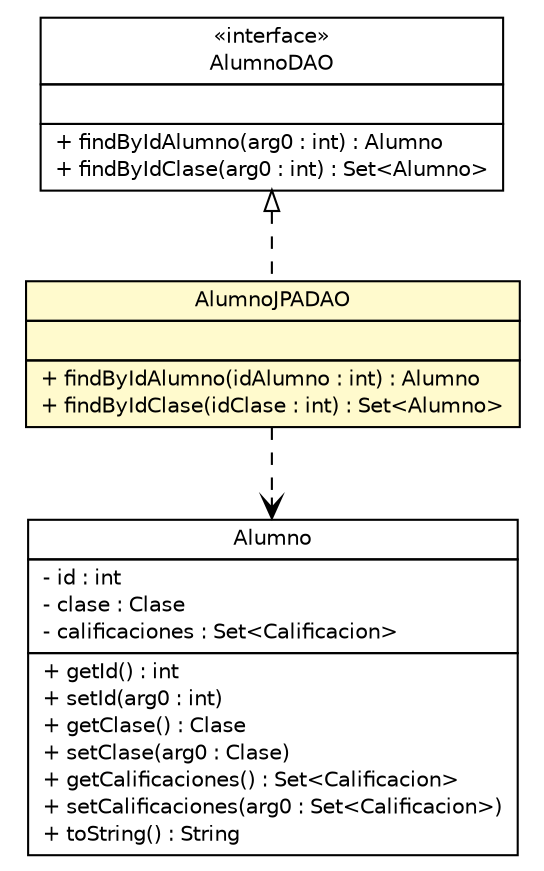 #!/usr/local/bin/dot
#
# Class diagram 
# Generated by UMLGraph version 5.1 (http://www.umlgraph.org/)
#

digraph G {
	edge [fontname="Helvetica",fontsize=10,labelfontname="Helvetica",labelfontsize=10];
	node [fontname="Helvetica",fontsize=10,shape=plaintext];
	nodesep=0.25;
	ranksep=0.5;
	// curso.java.app.miniclase.dao.jpa.AlumnoJPADAO
	c42 [label=<<table title="curso.java.app.miniclase.dao.jpa.AlumnoJPADAO" border="0" cellborder="1" cellspacing="0" cellpadding="2" port="p" bgcolor="lemonChiffon" href="./AlumnoJPADAO.html">
		<tr><td><table border="0" cellspacing="0" cellpadding="1">
<tr><td align="center" balign="center"> AlumnoJPADAO </td></tr>
		</table></td></tr>
		<tr><td><table border="0" cellspacing="0" cellpadding="1">
<tr><td align="left" balign="left">  </td></tr>
		</table></td></tr>
		<tr><td><table border="0" cellspacing="0" cellpadding="1">
<tr><td align="left" balign="left"> + findByIdAlumno(idAlumno : int) : Alumno </td></tr>
<tr><td align="left" balign="left"> + findByIdClase(idClase : int) : Set&lt;Alumno&gt; </td></tr>
		</table></td></tr>
		</table>>, fontname="Helvetica", fontcolor="black", fontsize=10.0];
	//curso.java.app.miniclase.dao.jpa.AlumnoJPADAO implements curso.java.app.miniclase.dao.AlumnoDAO
	c46:p -> c42:p [dir=back,arrowtail=empty,style=dashed];
	// curso.java.app.miniclase.dao.jpa.AlumnoJPADAO DEPEND curso.java.app.miniclase.pojosanotados.Alumno
	c42:p -> c48:p [taillabel="", label="", headlabel="", fontname="Helvetica", fontcolor="black", fontsize=10.0, color="black", arrowhead=open, style=dashed];
	// curso.java.app.miniclase.pojosanotados.Alumno
	c48 [label=<<table title="curso.java.app.miniclase.pojosanotados.Alumno" border="0" cellborder="1" cellspacing="0" cellpadding="2" port="p" href="http://java.sun.com/j2se/1.4.2/docs/api/curso/java/app/miniclase/pojosanotados/Alumno.html">
		<tr><td><table border="0" cellspacing="0" cellpadding="1">
<tr><td align="center" balign="center"> Alumno </td></tr>
		</table></td></tr>
		<tr><td><table border="0" cellspacing="0" cellpadding="1">
<tr><td align="left" balign="left"> - id : int </td></tr>
<tr><td align="left" balign="left"> - clase : Clase </td></tr>
<tr><td align="left" balign="left"> - calificaciones : Set&lt;Calificacion&gt; </td></tr>
		</table></td></tr>
		<tr><td><table border="0" cellspacing="0" cellpadding="1">
<tr><td align="left" balign="left"> + getId() : int </td></tr>
<tr><td align="left" balign="left"> + setId(arg0 : int) </td></tr>
<tr><td align="left" balign="left"> + getClase() : Clase </td></tr>
<tr><td align="left" balign="left"> + setClase(arg0 : Clase) </td></tr>
<tr><td align="left" balign="left"> + getCalificaciones() : Set&lt;Calificacion&gt; </td></tr>
<tr><td align="left" balign="left"> + setCalificaciones(arg0 : Set&lt;Calificacion&gt;) </td></tr>
<tr><td align="left" balign="left"> + toString() : String </td></tr>
		</table></td></tr>
		</table>>, fontname="Helvetica", fontcolor="black", fontsize=10.0];
	// curso.java.app.miniclase.dao.AlumnoDAO
	c46 [label=<<table title="curso.java.app.miniclase.dao.AlumnoDAO" border="0" cellborder="1" cellspacing="0" cellpadding="2" port="p" href="http://java.sun.com/j2se/1.4.2/docs/api/curso/java/app/miniclase/dao/AlumnoDAO.html">
		<tr><td><table border="0" cellspacing="0" cellpadding="1">
<tr><td align="center" balign="center"> &#171;interface&#187; </td></tr>
<tr><td align="center" balign="center"> AlumnoDAO </td></tr>
		</table></td></tr>
		<tr><td><table border="0" cellspacing="0" cellpadding="1">
<tr><td align="left" balign="left">  </td></tr>
		</table></td></tr>
		<tr><td><table border="0" cellspacing="0" cellpadding="1">
<tr><td align="left" balign="left"> + findByIdAlumno(arg0 : int) : Alumno </td></tr>
<tr><td align="left" balign="left"> + findByIdClase(arg0 : int) : Set&lt;Alumno&gt; </td></tr>
		</table></td></tr>
		</table>>, fontname="Helvetica", fontcolor="black", fontsize=10.0];
}


